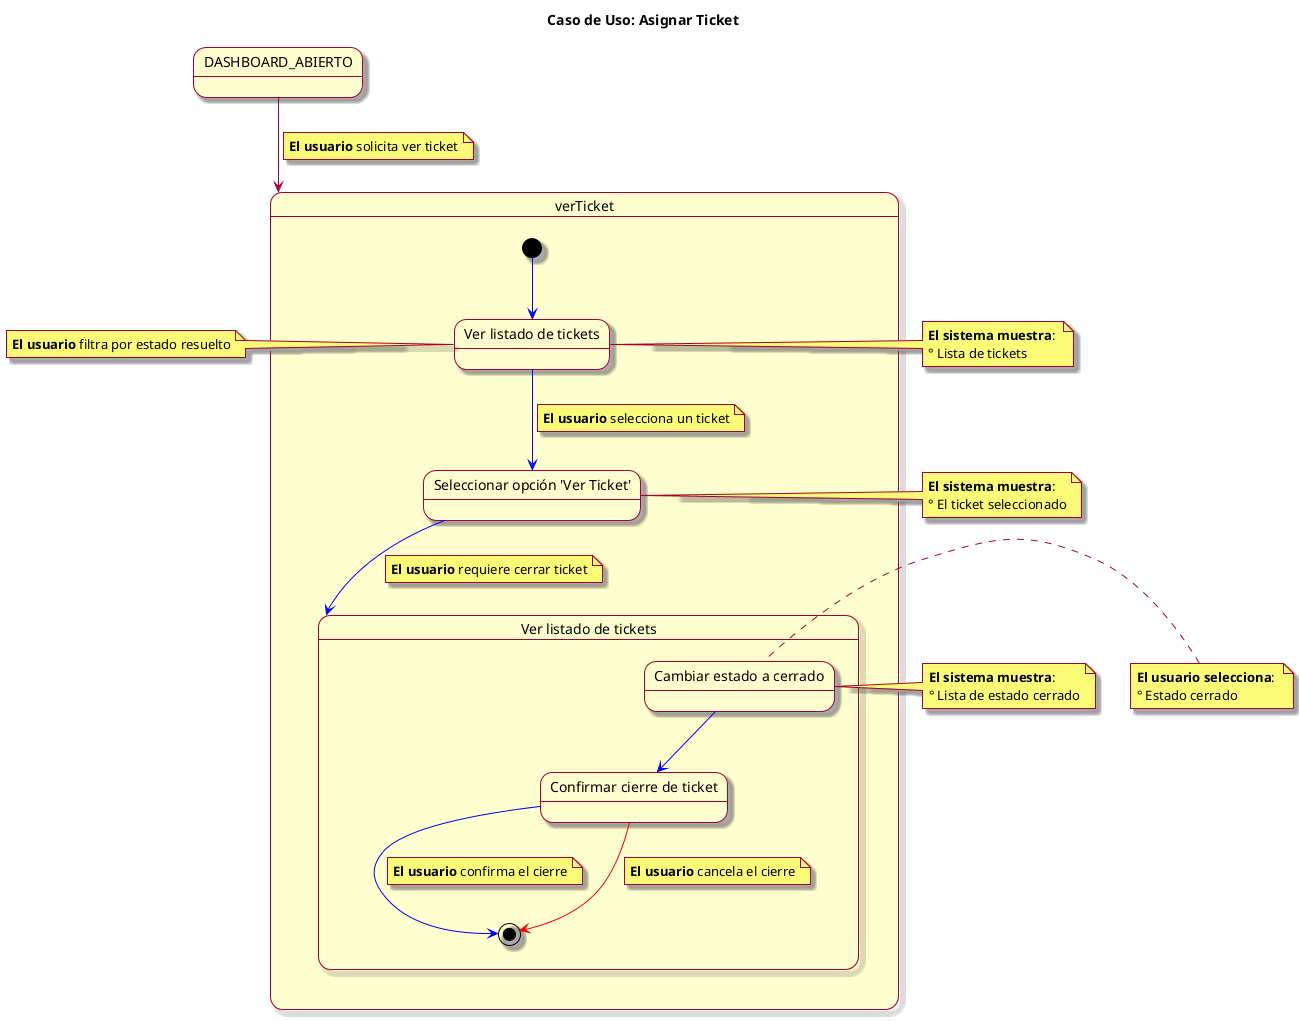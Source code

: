 @startuml
skin rose
title Caso de Uso: Asignar Ticket

state DASHBOARD_ABIERTO

DASHBOARD_ABIERTO --> verTicket
note on link: **El usuario** solicita ver ticket
state verTicket {
 [*] -[#blue]-> verlistadoTickets
 state "Ver listado de tickets" as verlistadoTickets
verlistadoTickets -[#blue]-> seleccionarOpcionVer
state "Ver listado de tickets" as CerrarTicket
note on link : **El usuario** selecciona un ticket
 state "Seleccionar opción 'Ver Ticket'" as seleccionarOpcionVer
    seleccionarOpcionVer -[#blue]-> CerrarTicket
   note on link: **El usuario** requiere cerrar ticket
   state CerrarTicket {
    state "Cambiar estado a cerrado" as ingresarVerTicket
    ingresarVerTicket -[#blue]-> confirmarAsignacion
    state "Confirmar cierre de ticket" as confirmarAsignacion
    confirmarAsignacion -[#blue]-> [*]
    note on link: **El usuario** confirma el cierre
    
    confirmarAsignacion -[#red]-> [*]
    note on link: **El usuario** cancela el cierre
    
  }
}
note left of verlistadoTickets
 **El usuario** filtra por estado resuelto
end note

note left of verlistadoTickets
  **El sistema muestra**: 
  ° Lista de tickets
end note

note left of seleccionarOpcionVer
  **El sistema muestra**: 
  ° El ticket seleccionado
end note

note left of ingresarVerTicket
  **El sistema muestra**: 
  ° Lista de estado cerrado
end note

note left of ingresarVerTicket
  **El usuario selecciona**: 
  ° Estado cerrado
end note

@enduml